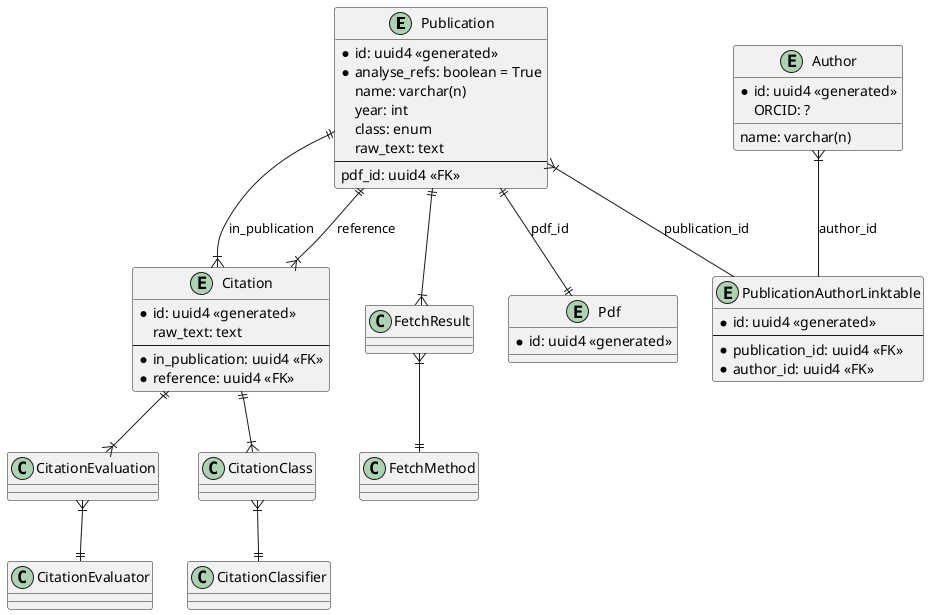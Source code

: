 @startuml Database Schema
'skinparam linetype ortho

entity Publication{
    *id: uuid4 <<generated>>
    *analyse_refs: boolean = True
    name: varchar(n)
    'university
    'faculty
    'programme
    year: int
    class: enum
    raw_text: text
    --
    pdf_id: uuid4 <<FK>>
}

entity Pdf {
  *id: uuid4 <<generated>>
}

entity PublicationAuthorLinktable{
    *id: uuid4 <<generated>>
    --
    *publication_id: uuid4 <<FK>>
    *author_id: uuid4 <<FK>>
}

entity Author{
    *id: uuid4 <<generated>>
    ORCID: ?
    name: varchar(n)
}

entity Citation{
    *id: uuid4 <<generated>>
    raw_text: text
    --
    *in_publication: uuid4 <<FK>>
    *reference: uuid4 <<FK>>
}

Publication ||--|| Pdf: pdf_id
Publication }|-- PublicationAuthorLinktable: publication_id
Author }|-- PublicationAuthorLinktable: author_id

Publication ||--|{ FetchResult
FetchResult }|--|| FetchMethod

Publication ||--|{ Citation: in_publication
Publication ||--|{ Citation: reference

Citation ||--|{ CitationClass
CitationClass }|--|| CitationClassifier
Citation ||--|{ CitationEvaluation
CitationEvaluation }|--|| CitationEvaluator

@enduml